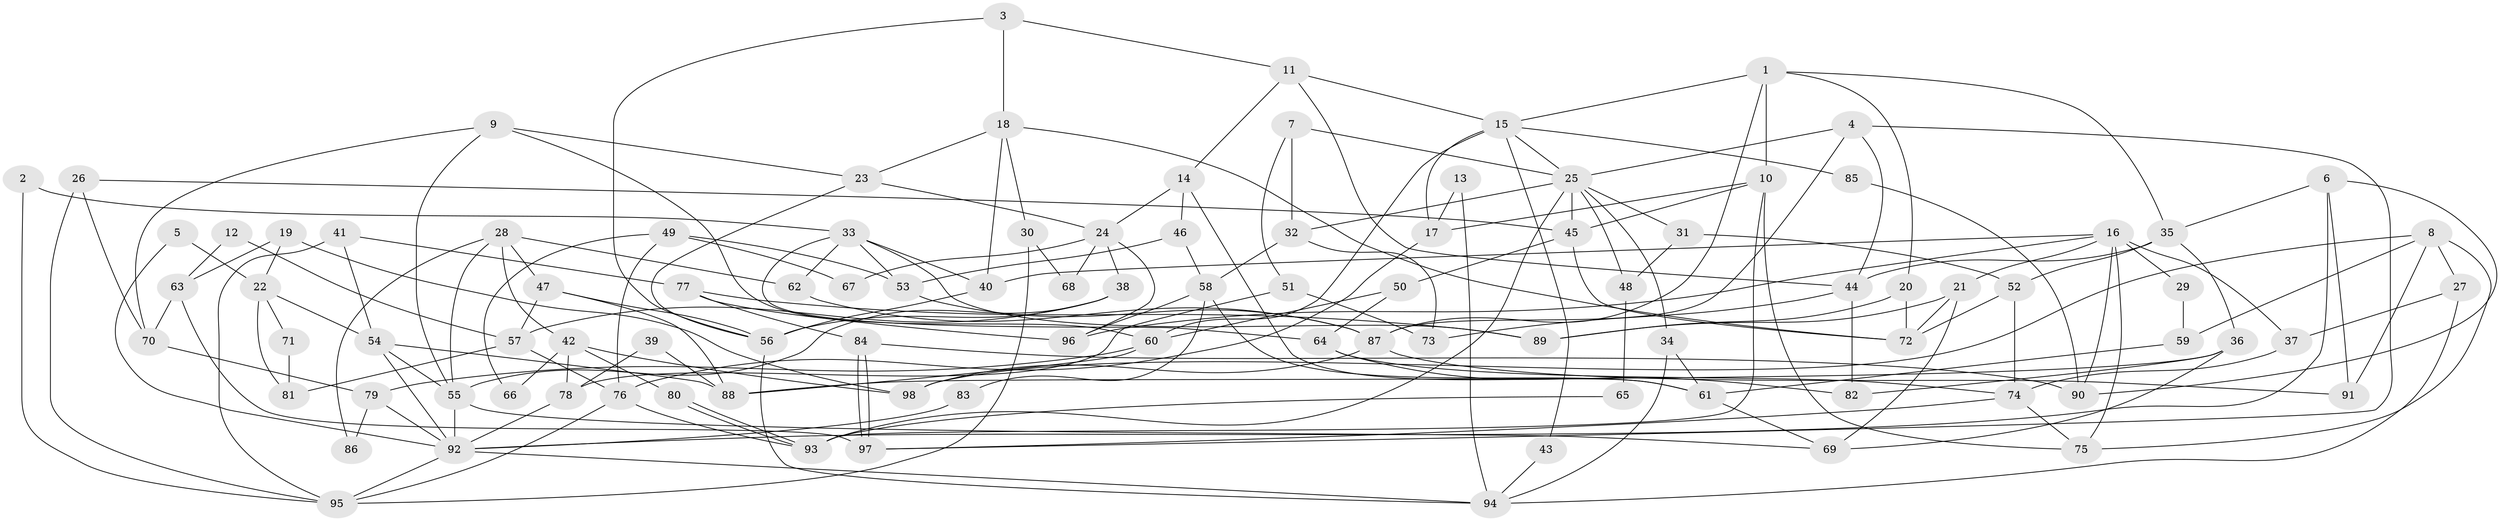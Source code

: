 // coarse degree distribution, {5: 0.19047619047619047, 2: 0.20634920634920634, 3: 0.14285714285714285, 7: 0.1111111111111111, 8: 0.12698412698412698, 6: 0.06349206349206349, 9: 0.031746031746031744, 4: 0.1111111111111111, 12: 0.015873015873015872}
// Generated by graph-tools (version 1.1) at 2025/52/02/27/25 19:52:08]
// undirected, 98 vertices, 196 edges
graph export_dot {
graph [start="1"]
  node [color=gray90,style=filled];
  1;
  2;
  3;
  4;
  5;
  6;
  7;
  8;
  9;
  10;
  11;
  12;
  13;
  14;
  15;
  16;
  17;
  18;
  19;
  20;
  21;
  22;
  23;
  24;
  25;
  26;
  27;
  28;
  29;
  30;
  31;
  32;
  33;
  34;
  35;
  36;
  37;
  38;
  39;
  40;
  41;
  42;
  43;
  44;
  45;
  46;
  47;
  48;
  49;
  50;
  51;
  52;
  53;
  54;
  55;
  56;
  57;
  58;
  59;
  60;
  61;
  62;
  63;
  64;
  65;
  66;
  67;
  68;
  69;
  70;
  71;
  72;
  73;
  74;
  75;
  76;
  77;
  78;
  79;
  80;
  81;
  82;
  83;
  84;
  85;
  86;
  87;
  88;
  89;
  90;
  91;
  92;
  93;
  94;
  95;
  96;
  97;
  98;
  1 -- 15;
  1 -- 10;
  1 -- 20;
  1 -- 35;
  1 -- 87;
  2 -- 95;
  2 -- 33;
  3 -- 18;
  3 -- 56;
  3 -- 11;
  4 -- 97;
  4 -- 87;
  4 -- 25;
  4 -- 44;
  5 -- 22;
  5 -- 92;
  6 -- 35;
  6 -- 92;
  6 -- 90;
  6 -- 91;
  7 -- 25;
  7 -- 32;
  7 -- 51;
  8 -- 91;
  8 -- 27;
  8 -- 59;
  8 -- 75;
  8 -- 98;
  9 -- 55;
  9 -- 60;
  9 -- 23;
  9 -- 70;
  10 -- 45;
  10 -- 93;
  10 -- 17;
  10 -- 75;
  11 -- 44;
  11 -- 14;
  11 -- 15;
  12 -- 57;
  12 -- 63;
  13 -- 94;
  13 -- 17;
  14 -- 24;
  14 -- 46;
  14 -- 61;
  15 -- 60;
  15 -- 17;
  15 -- 25;
  15 -- 43;
  15 -- 85;
  16 -- 21;
  16 -- 75;
  16 -- 29;
  16 -- 37;
  16 -- 40;
  16 -- 90;
  16 -- 96;
  17 -- 76;
  18 -- 40;
  18 -- 72;
  18 -- 23;
  18 -- 30;
  19 -- 98;
  19 -- 63;
  19 -- 22;
  20 -- 89;
  20 -- 72;
  21 -- 89;
  21 -- 69;
  21 -- 72;
  22 -- 54;
  22 -- 71;
  22 -- 81;
  23 -- 24;
  23 -- 56;
  24 -- 96;
  24 -- 38;
  24 -- 67;
  24 -- 68;
  25 -- 31;
  25 -- 32;
  25 -- 34;
  25 -- 45;
  25 -- 48;
  25 -- 93;
  26 -- 45;
  26 -- 95;
  26 -- 70;
  27 -- 94;
  27 -- 37;
  28 -- 47;
  28 -- 62;
  28 -- 42;
  28 -- 55;
  28 -- 86;
  29 -- 59;
  30 -- 95;
  30 -- 68;
  31 -- 52;
  31 -- 48;
  32 -- 58;
  32 -- 73;
  33 -- 64;
  33 -- 40;
  33 -- 53;
  33 -- 62;
  33 -- 89;
  34 -- 61;
  34 -- 94;
  35 -- 36;
  35 -- 44;
  35 -- 52;
  36 -- 88;
  36 -- 82;
  36 -- 69;
  37 -- 74;
  38 -- 56;
  38 -- 55;
  38 -- 57;
  39 -- 88;
  39 -- 78;
  40 -- 56;
  41 -- 95;
  41 -- 77;
  41 -- 54;
  42 -- 78;
  42 -- 66;
  42 -- 80;
  42 -- 98;
  43 -- 94;
  44 -- 73;
  44 -- 82;
  45 -- 72;
  45 -- 50;
  46 -- 53;
  46 -- 58;
  47 -- 57;
  47 -- 56;
  47 -- 88;
  48 -- 65;
  49 -- 53;
  49 -- 76;
  49 -- 66;
  49 -- 67;
  50 -- 60;
  50 -- 64;
  51 -- 73;
  51 -- 78;
  52 -- 72;
  52 -- 74;
  53 -- 87;
  54 -- 55;
  54 -- 88;
  54 -- 92;
  55 -- 69;
  55 -- 92;
  56 -- 94;
  57 -- 76;
  57 -- 81;
  58 -- 61;
  58 -- 83;
  58 -- 96;
  59 -- 61;
  60 -- 79;
  60 -- 88;
  61 -- 69;
  62 -- 87;
  63 -- 97;
  63 -- 70;
  64 -- 74;
  64 -- 82;
  65 -- 93;
  70 -- 79;
  71 -- 81;
  74 -- 75;
  74 -- 97;
  76 -- 93;
  76 -- 95;
  77 -- 96;
  77 -- 84;
  77 -- 89;
  78 -- 92;
  79 -- 92;
  79 -- 86;
  80 -- 93;
  80 -- 93;
  83 -- 92;
  84 -- 90;
  84 -- 97;
  84 -- 97;
  85 -- 90;
  87 -- 98;
  87 -- 91;
  92 -- 94;
  92 -- 95;
}

